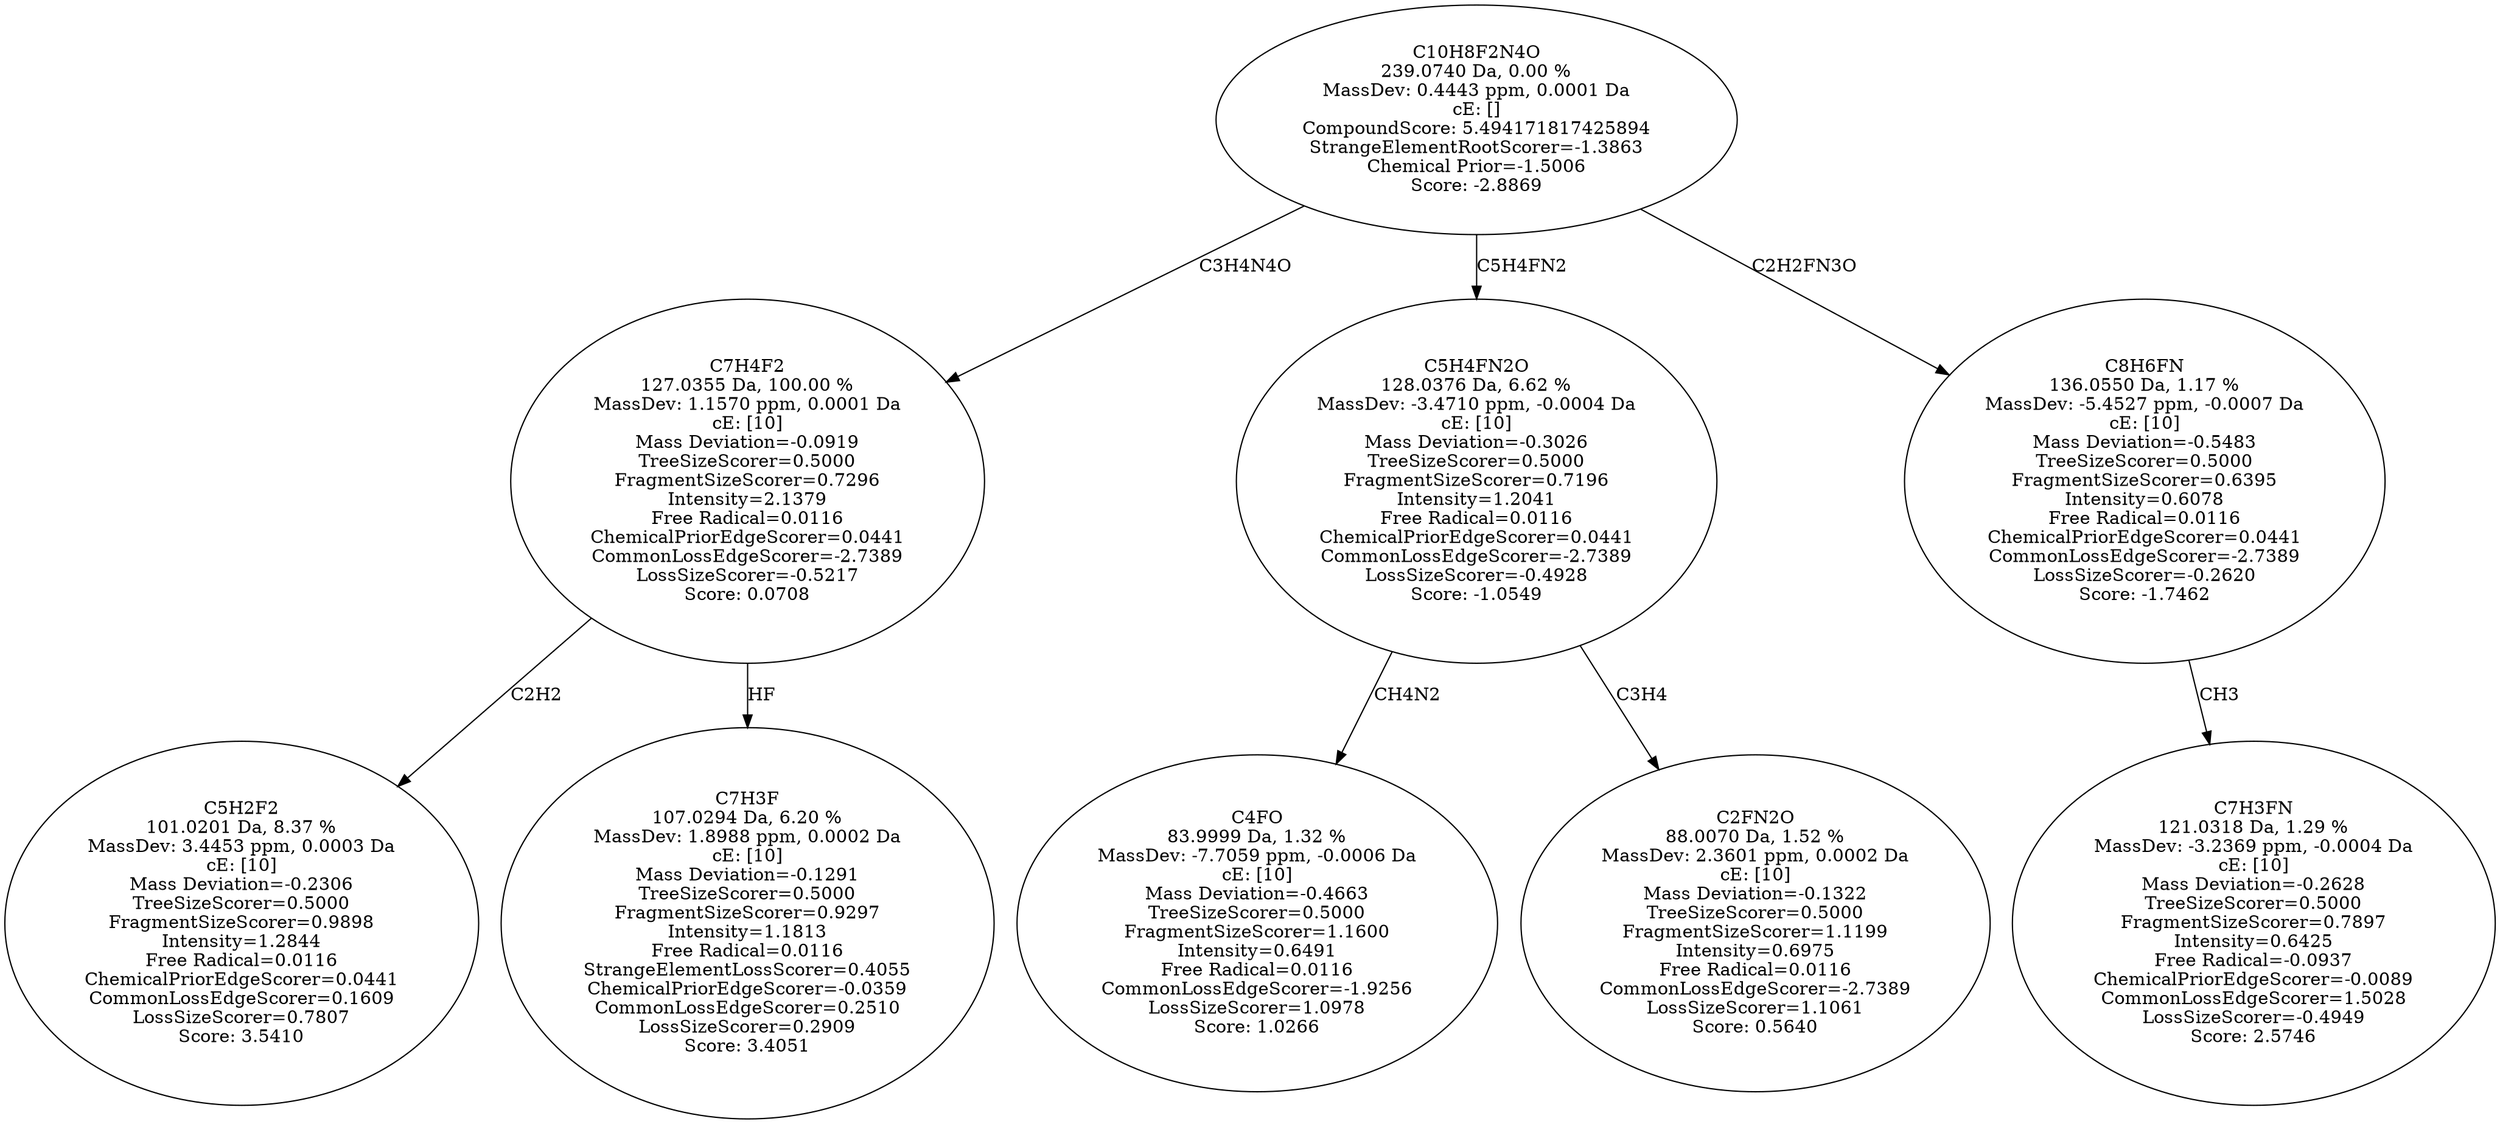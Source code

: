 strict digraph {
v1 [label="C5H2F2\n101.0201 Da, 8.37 %\nMassDev: 3.4453 ppm, 0.0003 Da\ncE: [10]\nMass Deviation=-0.2306\nTreeSizeScorer=0.5000\nFragmentSizeScorer=0.9898\nIntensity=1.2844\nFree Radical=0.0116\nChemicalPriorEdgeScorer=0.0441\nCommonLossEdgeScorer=0.1609\nLossSizeScorer=0.7807\nScore: 3.5410"];
v2 [label="C7H3F\n107.0294 Da, 6.20 %\nMassDev: 1.8988 ppm, 0.0002 Da\ncE: [10]\nMass Deviation=-0.1291\nTreeSizeScorer=0.5000\nFragmentSizeScorer=0.9297\nIntensity=1.1813\nFree Radical=0.0116\nStrangeElementLossScorer=0.4055\nChemicalPriorEdgeScorer=-0.0359\nCommonLossEdgeScorer=0.2510\nLossSizeScorer=0.2909\nScore: 3.4051"];
v3 [label="C7H4F2\n127.0355 Da, 100.00 %\nMassDev: 1.1570 ppm, 0.0001 Da\ncE: [10]\nMass Deviation=-0.0919\nTreeSizeScorer=0.5000\nFragmentSizeScorer=0.7296\nIntensity=2.1379\nFree Radical=0.0116\nChemicalPriorEdgeScorer=0.0441\nCommonLossEdgeScorer=-2.7389\nLossSizeScorer=-0.5217\nScore: 0.0708"];
v4 [label="C4FO\n83.9999 Da, 1.32 %\nMassDev: -7.7059 ppm, -0.0006 Da\ncE: [10]\nMass Deviation=-0.4663\nTreeSizeScorer=0.5000\nFragmentSizeScorer=1.1600\nIntensity=0.6491\nFree Radical=0.0116\nCommonLossEdgeScorer=-1.9256\nLossSizeScorer=1.0978\nScore: 1.0266"];
v5 [label="C2FN2O\n88.0070 Da, 1.52 %\nMassDev: 2.3601 ppm, 0.0002 Da\ncE: [10]\nMass Deviation=-0.1322\nTreeSizeScorer=0.5000\nFragmentSizeScorer=1.1199\nIntensity=0.6975\nFree Radical=0.0116\nCommonLossEdgeScorer=-2.7389\nLossSizeScorer=1.1061\nScore: 0.5640"];
v6 [label="C5H4FN2O\n128.0376 Da, 6.62 %\nMassDev: -3.4710 ppm, -0.0004 Da\ncE: [10]\nMass Deviation=-0.3026\nTreeSizeScorer=0.5000\nFragmentSizeScorer=0.7196\nIntensity=1.2041\nFree Radical=0.0116\nChemicalPriorEdgeScorer=0.0441\nCommonLossEdgeScorer=-2.7389\nLossSizeScorer=-0.4928\nScore: -1.0549"];
v7 [label="C7H3FN\n121.0318 Da, 1.29 %\nMassDev: -3.2369 ppm, -0.0004 Da\ncE: [10]\nMass Deviation=-0.2628\nTreeSizeScorer=0.5000\nFragmentSizeScorer=0.7897\nIntensity=0.6425\nFree Radical=-0.0937\nChemicalPriorEdgeScorer=-0.0089\nCommonLossEdgeScorer=1.5028\nLossSizeScorer=-0.4949\nScore: 2.5746"];
v8 [label="C8H6FN\n136.0550 Da, 1.17 %\nMassDev: -5.4527 ppm, -0.0007 Da\ncE: [10]\nMass Deviation=-0.5483\nTreeSizeScorer=0.5000\nFragmentSizeScorer=0.6395\nIntensity=0.6078\nFree Radical=0.0116\nChemicalPriorEdgeScorer=0.0441\nCommonLossEdgeScorer=-2.7389\nLossSizeScorer=-0.2620\nScore: -1.7462"];
v9 [label="C10H8F2N4O\n239.0740 Da, 0.00 %\nMassDev: 0.4443 ppm, 0.0001 Da\ncE: []\nCompoundScore: 5.494171817425894\nStrangeElementRootScorer=-1.3863\nChemical Prior=-1.5006\nScore: -2.8869"];
v3 -> v1 [label="C2H2"];
v3 -> v2 [label="HF"];
v9 -> v3 [label="C3H4N4O"];
v6 -> v4 [label="CH4N2"];
v6 -> v5 [label="C3H4"];
v9 -> v6 [label="C5H4FN2"];
v8 -> v7 [label="CH3"];
v9 -> v8 [label="C2H2FN3O"];
}